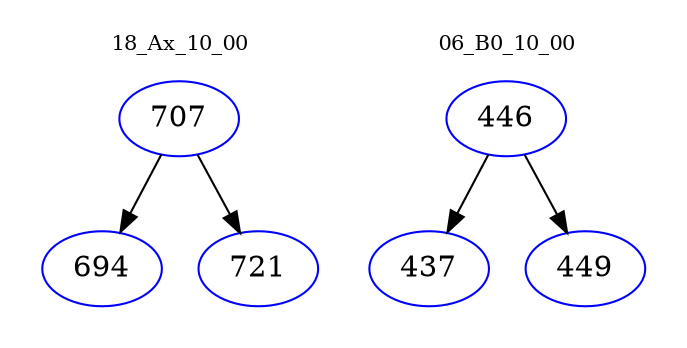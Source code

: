 digraph{
subgraph cluster_0 {
color = white
label = "18_Ax_10_00";
fontsize=10;
T0_707 [label="707", color="blue"]
T0_707 -> T0_694 [color="black"]
T0_694 [label="694", color="blue"]
T0_707 -> T0_721 [color="black"]
T0_721 [label="721", color="blue"]
}
subgraph cluster_1 {
color = white
label = "06_B0_10_00";
fontsize=10;
T1_446 [label="446", color="blue"]
T1_446 -> T1_437 [color="black"]
T1_437 [label="437", color="blue"]
T1_446 -> T1_449 [color="black"]
T1_449 [label="449", color="blue"]
}
}
